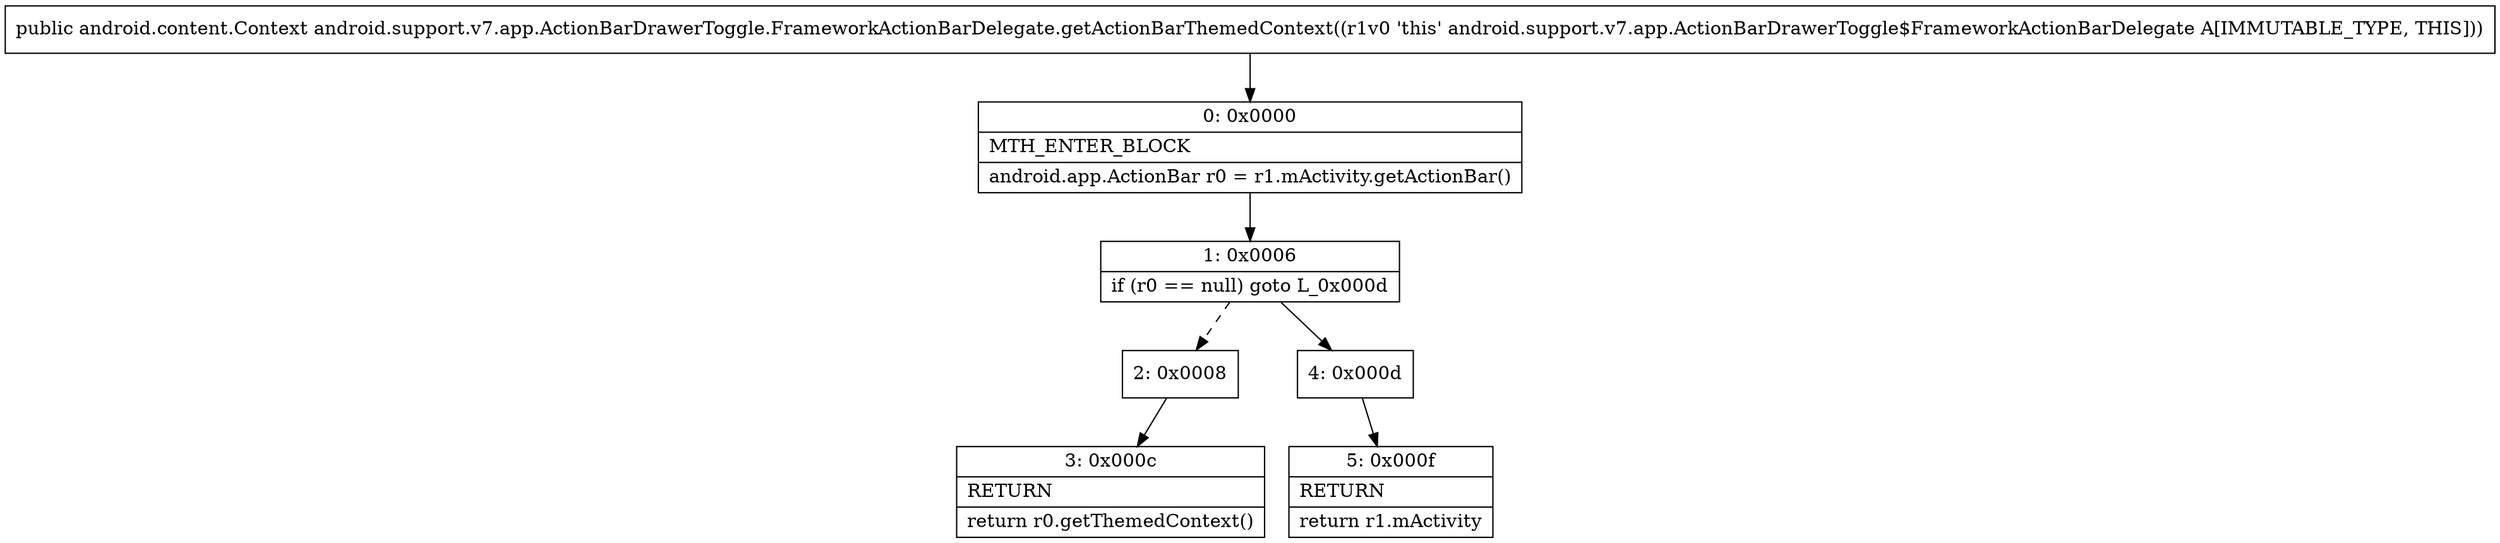 digraph "CFG forandroid.support.v7.app.ActionBarDrawerToggle.FrameworkActionBarDelegate.getActionBarThemedContext()Landroid\/content\/Context;" {
Node_0 [shape=record,label="{0\:\ 0x0000|MTH_ENTER_BLOCK\l|android.app.ActionBar r0 = r1.mActivity.getActionBar()\l}"];
Node_1 [shape=record,label="{1\:\ 0x0006|if (r0 == null) goto L_0x000d\l}"];
Node_2 [shape=record,label="{2\:\ 0x0008}"];
Node_3 [shape=record,label="{3\:\ 0x000c|RETURN\l|return r0.getThemedContext()\l}"];
Node_4 [shape=record,label="{4\:\ 0x000d}"];
Node_5 [shape=record,label="{5\:\ 0x000f|RETURN\l|return r1.mActivity\l}"];
MethodNode[shape=record,label="{public android.content.Context android.support.v7.app.ActionBarDrawerToggle.FrameworkActionBarDelegate.getActionBarThemedContext((r1v0 'this' android.support.v7.app.ActionBarDrawerToggle$FrameworkActionBarDelegate A[IMMUTABLE_TYPE, THIS])) }"];
MethodNode -> Node_0;
Node_0 -> Node_1;
Node_1 -> Node_2[style=dashed];
Node_1 -> Node_4;
Node_2 -> Node_3;
Node_4 -> Node_5;
}

